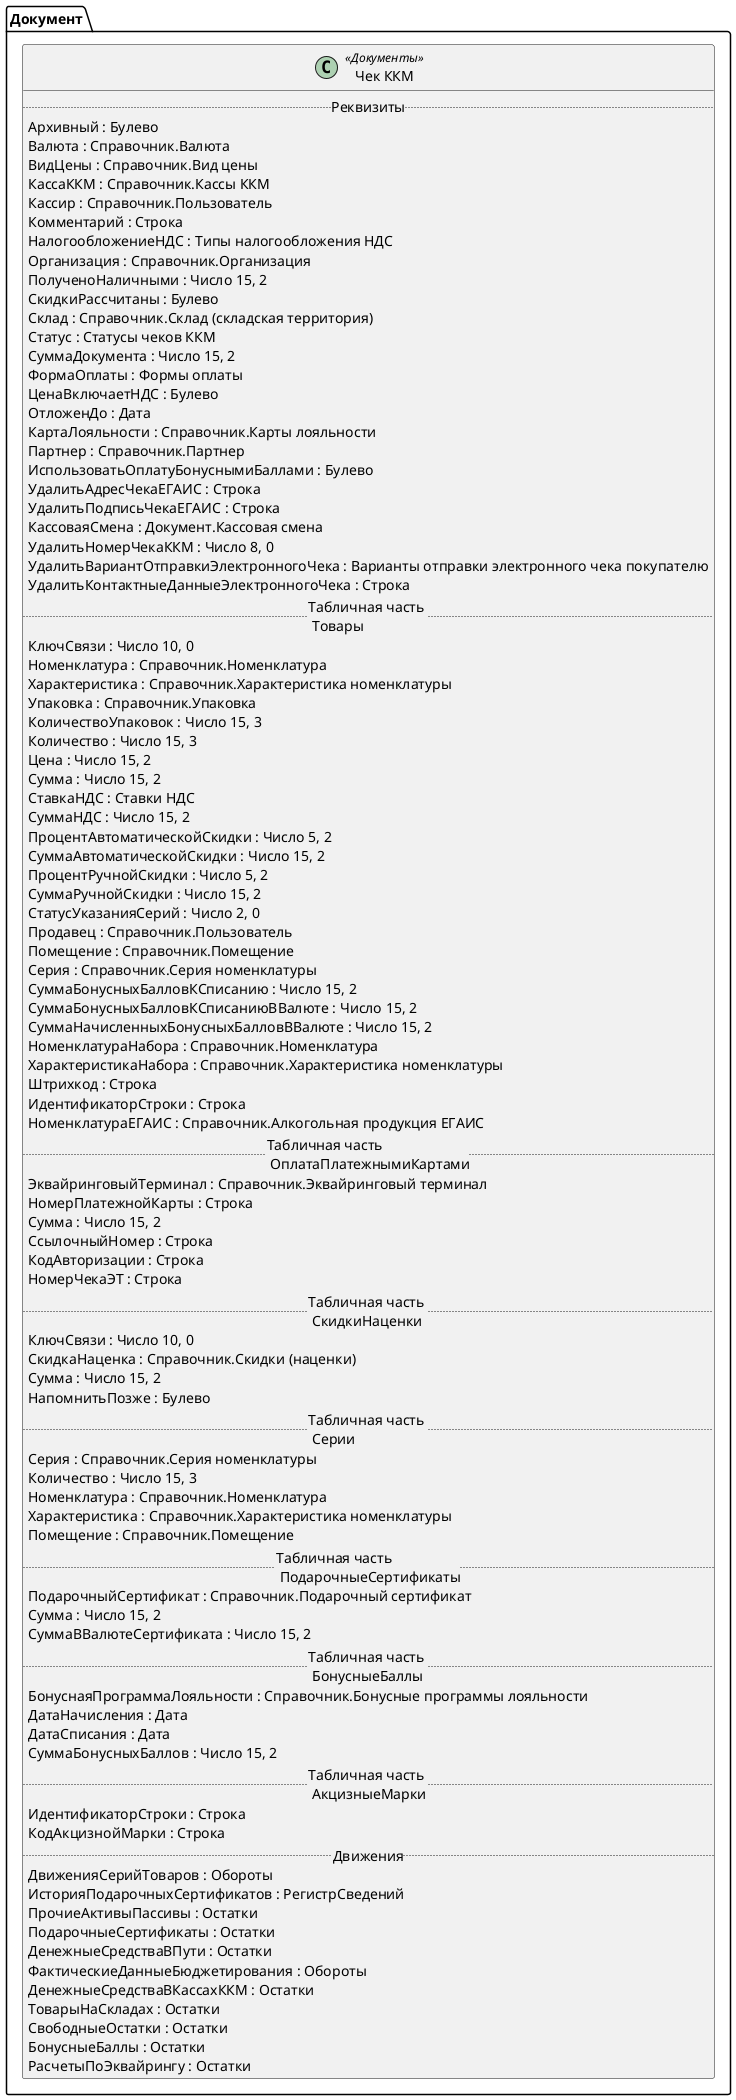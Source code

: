 ﻿@startuml ЧекККМ
'!include templates.wsd
'..\include templates.wsd
class Документ.ЧекККМ as "Чек ККМ" <<Документы>>
{
..Реквизиты..
Архивный : Булево
Валюта : Справочник.Валюта
ВидЦены : Справочник.Вид цены
КассаККМ : Справочник.Кассы ККМ
Кассир : Справочник.Пользователь
Комментарий : Строка
НалогообложениеНДС : Типы налогообложения НДС
Организация : Справочник.Организация
ПолученоНаличными : Число 15, 2
СкидкиРассчитаны : Булево
Склад : Справочник.Склад (складская территория)
Статус : Статусы чеков ККМ
СуммаДокумента : Число 15, 2
ФормаОплаты : Формы оплаты
ЦенаВключаетНДС : Булево
ОтложенДо : Дата
КартаЛояльности : Справочник.Карты лояльности
Партнер : Справочник.Партнер
ИспользоватьОплатуБонуснымиБаллами : Булево
УдалитьАдресЧекаЕГАИС : Строка
УдалитьПодписьЧекаЕГАИС : Строка
КассоваяСмена : Документ.Кассовая смена
УдалитьНомерЧекаККМ : Число 8, 0
УдалитьВариантОтправкиЭлектронногоЧека : Варианты отправки электронного чека покупателю
УдалитьКонтактныеДанныеЭлектронногоЧека : Строка
..Табличная часть \n Товары..
КлючСвязи : Число 10, 0
Номенклатура : Справочник.Номенклатура
Характеристика : Справочник.Характеристика номенклатуры
Упаковка : Справочник.Упаковка
КоличествоУпаковок : Число 15, 3
Количество : Число 15, 3
Цена : Число 15, 2
Сумма : Число 15, 2
СтавкаНДС : Ставки НДС
СуммаНДС : Число 15, 2
ПроцентАвтоматическойСкидки : Число 5, 2
СуммаАвтоматическойСкидки : Число 15, 2
ПроцентРучнойСкидки : Число 5, 2
СуммаРучнойСкидки : Число 15, 2
СтатусУказанияСерий : Число 2, 0
Продавец : Справочник.Пользователь
Помещение : Справочник.Помещение
Серия : Справочник.Серия номенклатуры
СуммаБонусныхБалловКСписанию : Число 15, 2
СуммаБонусныхБалловКСписаниюВВалюте : Число 15, 2
СуммаНачисленныхБонусныхБалловВВалюте : Число 15, 2
НоменклатураНабора : Справочник.Номенклатура
ХарактеристикаНабора : Справочник.Характеристика номенклатуры
Штрихкод : Строка
ИдентификаторСтроки : Строка
НоменклатураЕГАИС : Справочник.Алкогольная продукция ЕГАИС
..Табличная часть \n ОплатаПлатежнымиКартами..
ЭквайринговыйТерминал : Справочник.Эквайринговый терминал
НомерПлатежнойКарты : Строка
Сумма : Число 15, 2
СсылочныйНомер : Строка
КодАвторизации : Строка
НомерЧекаЭТ : Строка
..Табличная часть \n СкидкиНаценки..
КлючСвязи : Число 10, 0
СкидкаНаценка : Справочник.Скидки (наценки)
Сумма : Число 15, 2
НапомнитьПозже : Булево
..Табличная часть \n Серии..
Серия : Справочник.Серия номенклатуры
Количество : Число 15, 3
Номенклатура : Справочник.Номенклатура
Характеристика : Справочник.Характеристика номенклатуры
Помещение : Справочник.Помещение
..Табличная часть \n ПодарочныеСертификаты..
ПодарочныйСертификат : Справочник.Подарочный сертификат
Сумма : Число 15, 2
СуммаВВалютеСертификата : Число 15, 2
..Табличная часть \n БонусныеБаллы..
БонуснаяПрограммаЛояльности : Справочник.Бонусные программы лояльности
ДатаНачисления : Дата
ДатаСписания : Дата
СуммаБонусныхБаллов : Число 15, 2
..Табличная часть \n АкцизныеМарки..
ИдентификаторСтроки : Строка
КодАкцизнойМарки : Строка
..Движения..
ДвиженияСерийТоваров : Обороты
ИсторияПодарочныхСертификатов : РегистрСведений
ПрочиеАктивыПассивы : Остатки
ПодарочныеСертификаты : Остатки
ДенежныеСредстваВПути : Остатки
ФактическиеДанныеБюджетирования : Обороты
ДенежныеСредстваВКассахККМ : Остатки
ТоварыНаСкладах : Остатки
СвободныеОстатки : Остатки
БонусныеБаллы : Остатки
РасчетыПоЭквайрингу : Остатки
}
@enduml
